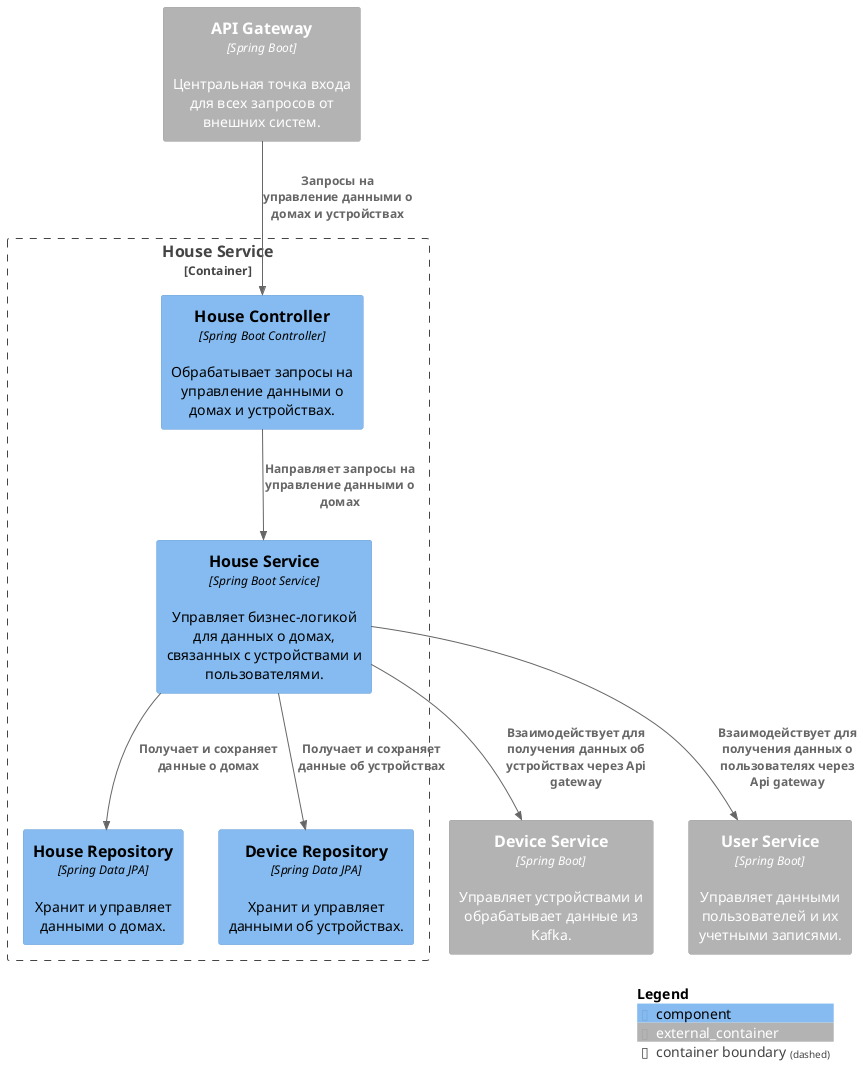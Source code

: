 @startuml
!include <C4/C4_Component>

Container_Boundary(houseServiceContainer, "House Service") {

    Component(houseController, "House Controller", "Spring Boot Controller", "Обрабатывает запросы на управление данными о домах и устройствах.")
    Component(houseService, "House Service", "Spring Boot Service", "Управляет бизнес-логикой для данных о домах, связанных с устройствами и пользователями.")
    Component(houseRepository, "House Repository", "Spring Data JPA", "Хранит и управляет данными о домах.")
    Component(deviceRepository, "Device Repository", "Spring Data JPA", "Хранит и управляет данными об устройствах.")

    Rel(houseController, houseService, "Направляет запросы на управление данными о домах")
    Rel(houseService, houseRepository, "Получает и сохраняет данные о домах")
    Rel(houseService, deviceRepository, "Получает и сохраняет данные об устройствах")

}

Container_Ext(apiGateway, "API Gateway", "Spring Boot", "Центральная точка входа для всех запросов от внешних систем.")
Container_Ext(deviceService, "Device Service", "Spring Boot", "Управляет устройствами и обрабатывает данные из Kafka.")
Container_Ext(userService, "User Service", "Spring Boot", "Управляет данными пользователей и их учетными записями.")

Rel(apiGateway, houseController, "Запросы на управление данными о домах и устройствах")
Rel(houseService, deviceService, "Взаимодействует для получения данных об устройствах через Api gateway")
Rel(houseService, userService, "Взаимодействует для получения данных о пользователях через Api gateway")

SHOW_LEGEND()
@enduml
